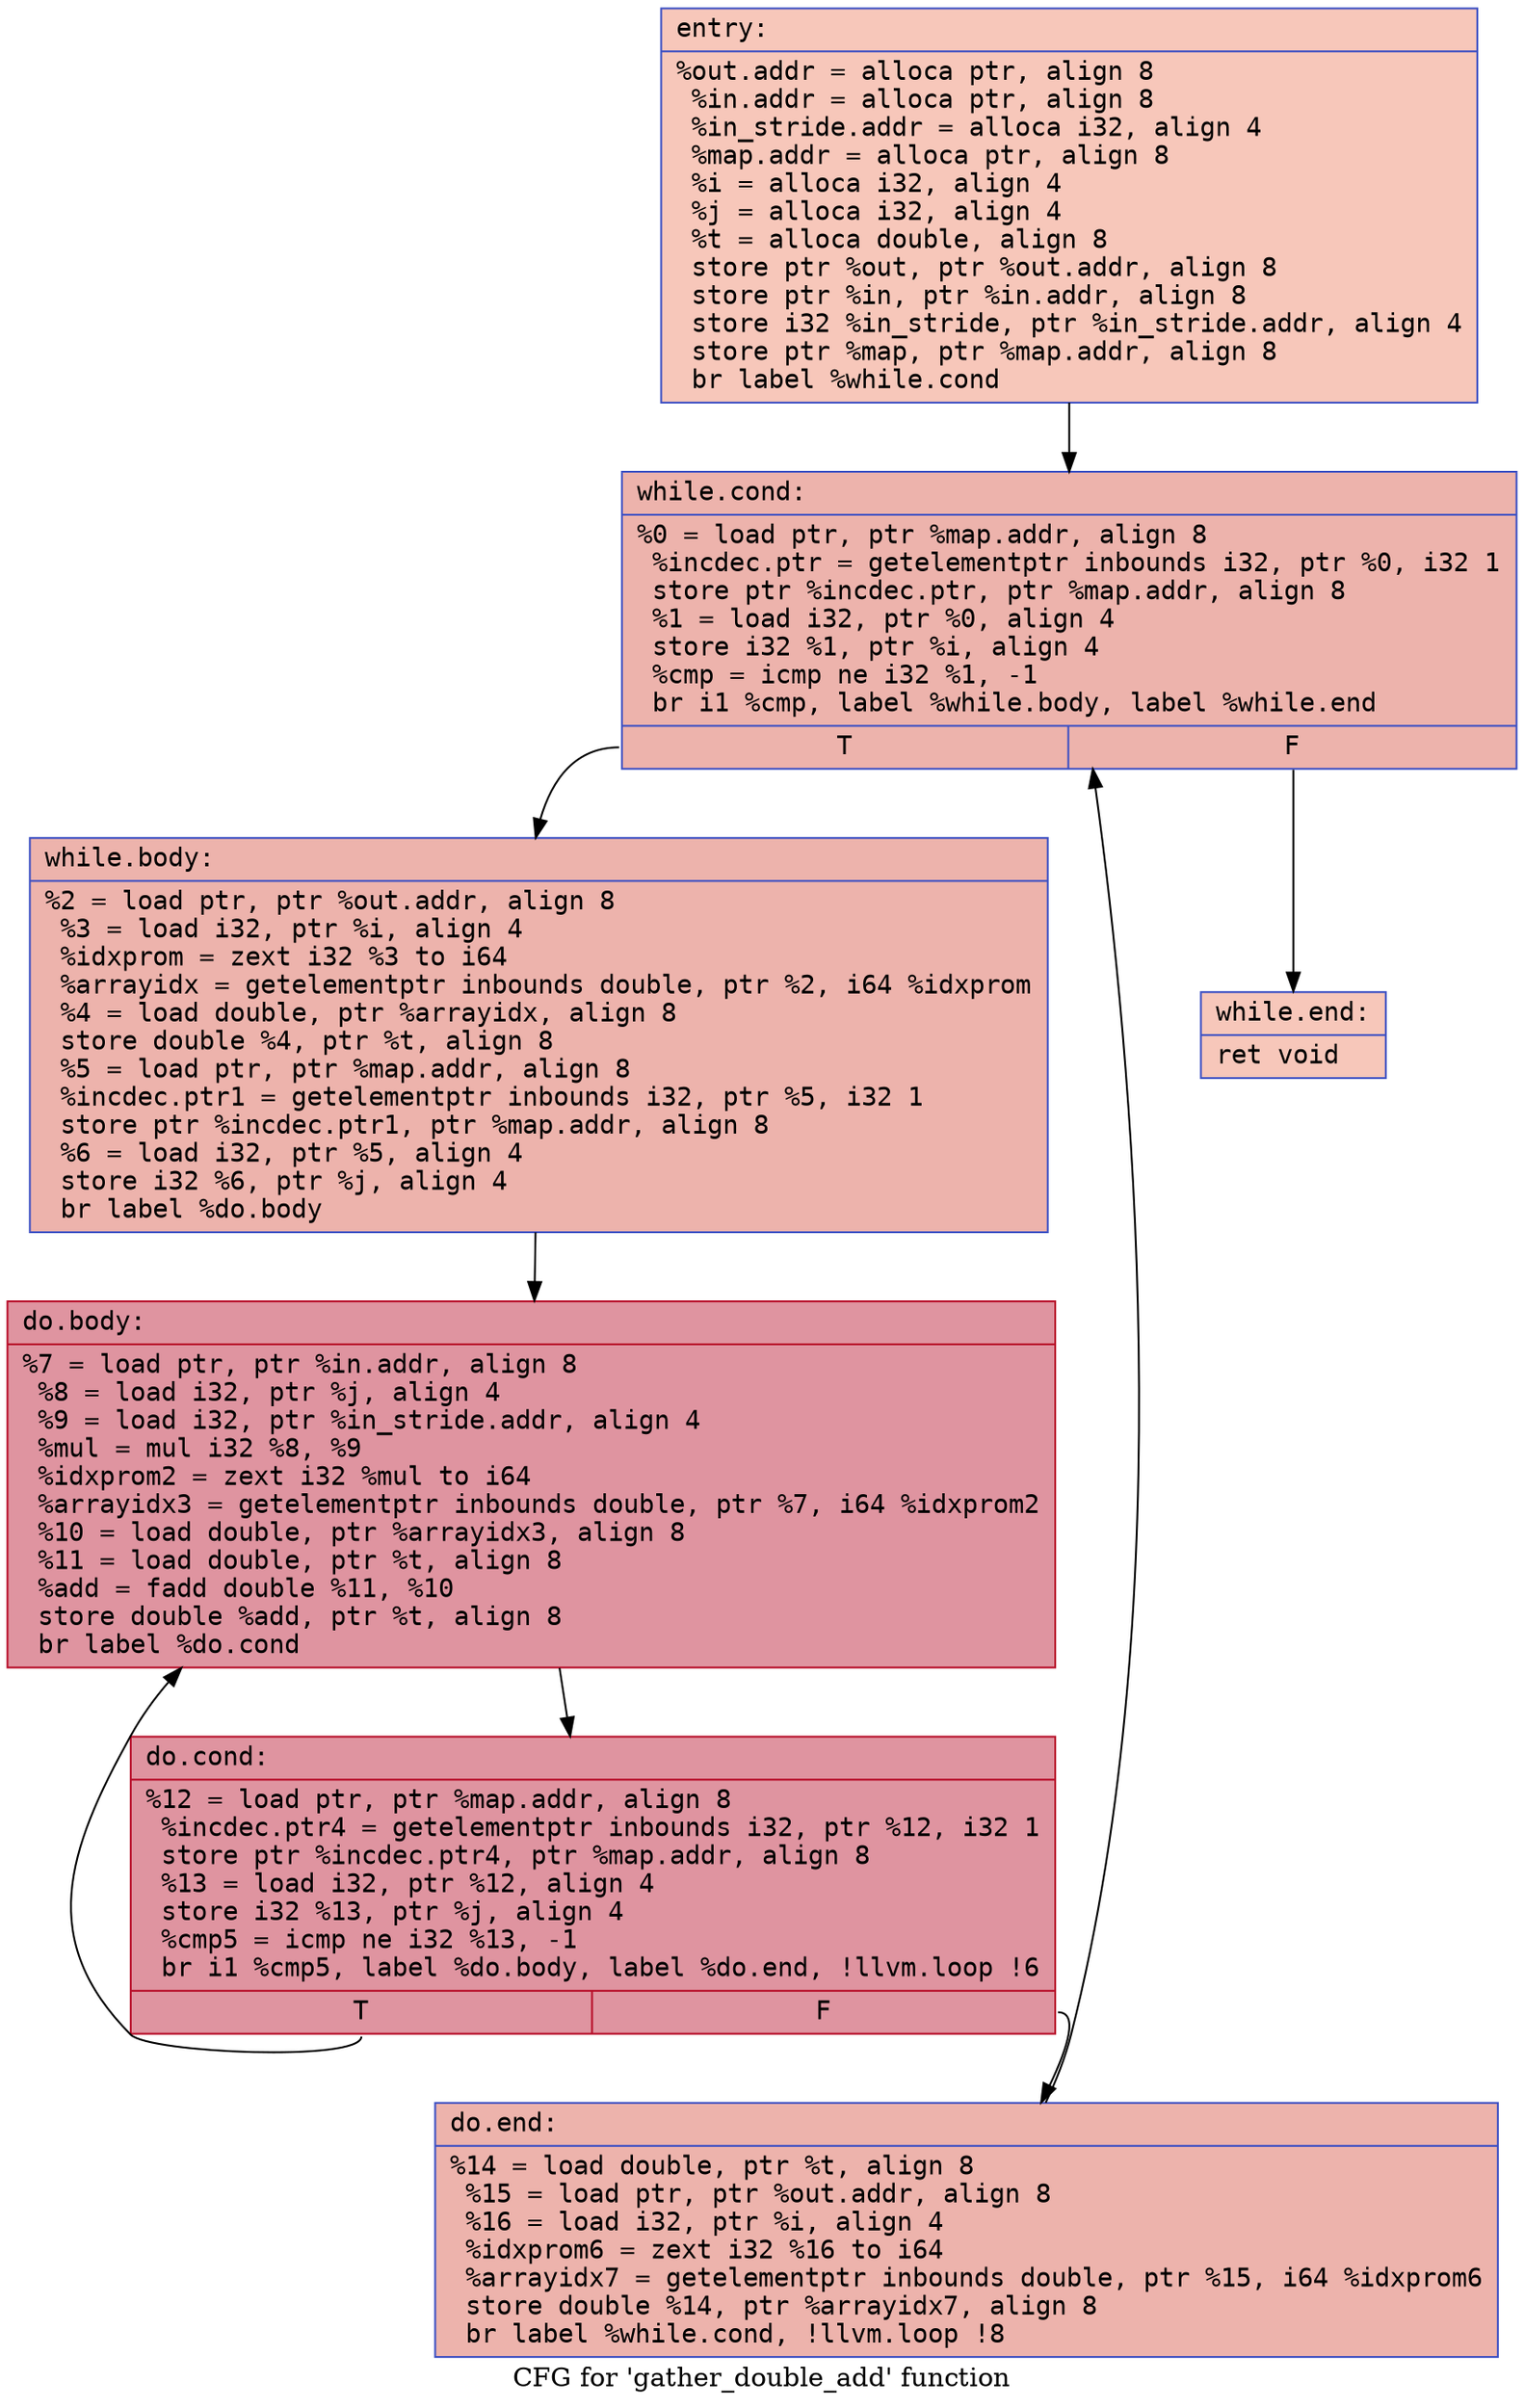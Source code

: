 digraph "CFG for 'gather_double_add' function" {
	label="CFG for 'gather_double_add' function";

	Node0x55e011ca3e20 [shape=record,color="#3d50c3ff", style=filled, fillcolor="#ec7f6370" fontname="Courier",label="{entry:\l|  %out.addr = alloca ptr, align 8\l  %in.addr = alloca ptr, align 8\l  %in_stride.addr = alloca i32, align 4\l  %map.addr = alloca ptr, align 8\l  %i = alloca i32, align 4\l  %j = alloca i32, align 4\l  %t = alloca double, align 8\l  store ptr %out, ptr %out.addr, align 8\l  store ptr %in, ptr %in.addr, align 8\l  store i32 %in_stride, ptr %in_stride.addr, align 4\l  store ptr %map, ptr %map.addr, align 8\l  br label %while.cond\l}"];
	Node0x55e011ca3e20 -> Node0x55e011ca4220[tooltip="entry -> while.cond\nProbability 100.00%" ];
	Node0x55e011ca4220 [shape=record,color="#3d50c3ff", style=filled, fillcolor="#d6524470" fontname="Courier",label="{while.cond:\l|  %0 = load ptr, ptr %map.addr, align 8\l  %incdec.ptr = getelementptr inbounds i32, ptr %0, i32 1\l  store ptr %incdec.ptr, ptr %map.addr, align 8\l  %1 = load i32, ptr %0, align 4\l  store i32 %1, ptr %i, align 4\l  %cmp = icmp ne i32 %1, -1\l  br i1 %cmp, label %while.body, label %while.end\l|{<s0>T|<s1>F}}"];
	Node0x55e011ca4220:s0 -> Node0x55e011ca7350[tooltip="while.cond -> while.body\nProbability 96.88%" ];
	Node0x55e011ca4220:s1 -> Node0x55e011ca73a0[tooltip="while.cond -> while.end\nProbability 3.12%" ];
	Node0x55e011ca7350 [shape=record,color="#3d50c3ff", style=filled, fillcolor="#d6524470" fontname="Courier",label="{while.body:\l|  %2 = load ptr, ptr %out.addr, align 8\l  %3 = load i32, ptr %i, align 4\l  %idxprom = zext i32 %3 to i64\l  %arrayidx = getelementptr inbounds double, ptr %2, i64 %idxprom\l  %4 = load double, ptr %arrayidx, align 8\l  store double %4, ptr %t, align 8\l  %5 = load ptr, ptr %map.addr, align 8\l  %incdec.ptr1 = getelementptr inbounds i32, ptr %5, i32 1\l  store ptr %incdec.ptr1, ptr %map.addr, align 8\l  %6 = load i32, ptr %5, align 4\l  store i32 %6, ptr %j, align 4\l  br label %do.body\l}"];
	Node0x55e011ca7350 -> Node0x55e011ca7b60[tooltip="while.body -> do.body\nProbability 100.00%" ];
	Node0x55e011ca7b60 [shape=record,color="#b70d28ff", style=filled, fillcolor="#b70d2870" fontname="Courier",label="{do.body:\l|  %7 = load ptr, ptr %in.addr, align 8\l  %8 = load i32, ptr %j, align 4\l  %9 = load i32, ptr %in_stride.addr, align 4\l  %mul = mul i32 %8, %9\l  %idxprom2 = zext i32 %mul to i64\l  %arrayidx3 = getelementptr inbounds double, ptr %7, i64 %idxprom2\l  %10 = load double, ptr %arrayidx3, align 8\l  %11 = load double, ptr %t, align 8\l  %add = fadd double %11, %10\l  store double %add, ptr %t, align 8\l  br label %do.cond\l}"];
	Node0x55e011ca7b60 -> Node0x55e011ca6ee0[tooltip="do.body -> do.cond\nProbability 100.00%" ];
	Node0x55e011ca6ee0 [shape=record,color="#b70d28ff", style=filled, fillcolor="#b70d2870" fontname="Courier",label="{do.cond:\l|  %12 = load ptr, ptr %map.addr, align 8\l  %incdec.ptr4 = getelementptr inbounds i32, ptr %12, i32 1\l  store ptr %incdec.ptr4, ptr %map.addr, align 8\l  %13 = load i32, ptr %12, align 4\l  store i32 %13, ptr %j, align 4\l  %cmp5 = icmp ne i32 %13, -1\l  br i1 %cmp5, label %do.body, label %do.end, !llvm.loop !6\l|{<s0>T|<s1>F}}"];
	Node0x55e011ca6ee0:s0 -> Node0x55e011ca7b60[tooltip="do.cond -> do.body\nProbability 96.88%" ];
	Node0x55e011ca6ee0:s1 -> Node0x55e011c81dd0[tooltip="do.cond -> do.end\nProbability 3.12%" ];
	Node0x55e011c81dd0 [shape=record,color="#3d50c3ff", style=filled, fillcolor="#d6524470" fontname="Courier",label="{do.end:\l|  %14 = load double, ptr %t, align 8\l  %15 = load ptr, ptr %out.addr, align 8\l  %16 = load i32, ptr %i, align 4\l  %idxprom6 = zext i32 %16 to i64\l  %arrayidx7 = getelementptr inbounds double, ptr %15, i64 %idxprom6\l  store double %14, ptr %arrayidx7, align 8\l  br label %while.cond, !llvm.loop !8\l}"];
	Node0x55e011c81dd0 -> Node0x55e011ca4220[tooltip="do.end -> while.cond\nProbability 100.00%" ];
	Node0x55e011ca73a0 [shape=record,color="#3d50c3ff", style=filled, fillcolor="#ec7f6370" fontname="Courier",label="{while.end:\l|  ret void\l}"];
}
